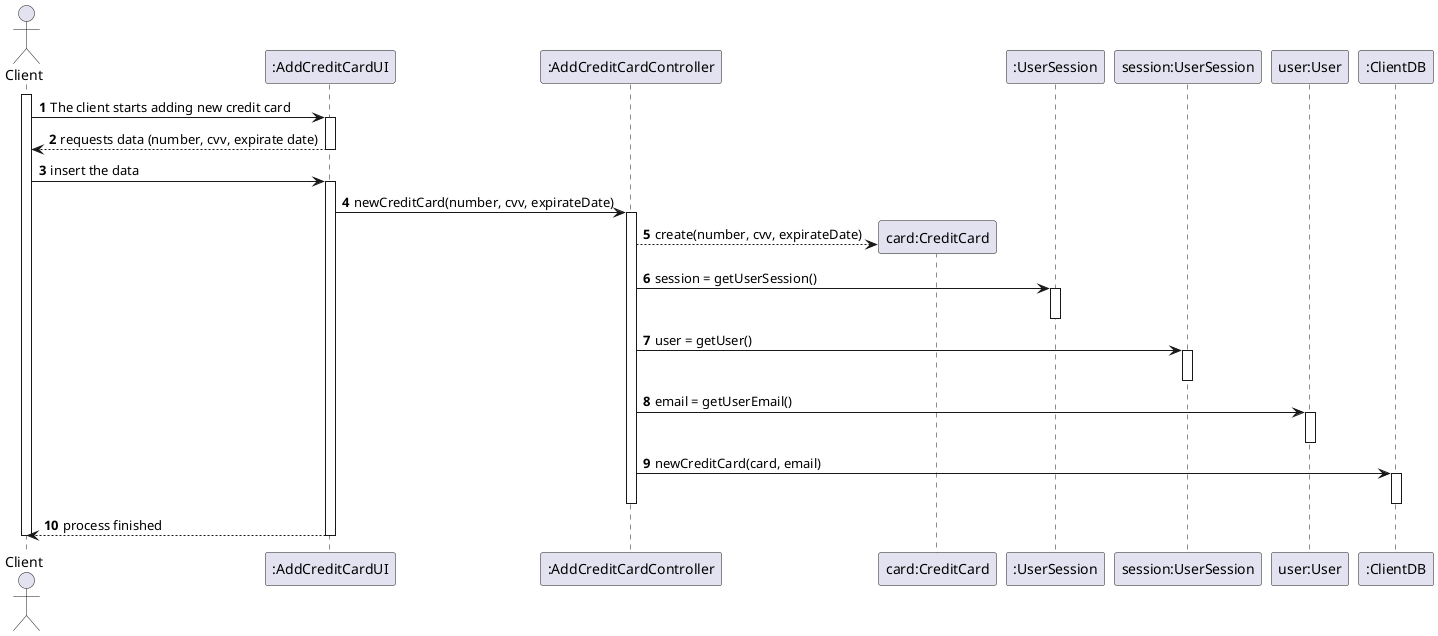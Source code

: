 @startuml
autonumber

actor "Client" as CLI

participant ":AddCreditCardUI" as UI
participant ":AddCreditCardController" as CTRL
participant "card:CreditCard" as CARD
participant ":UserSession" as US
participant "session:UserSession" as S
participant "user:User" as U
participant ":ClientDB" as DB


activate CLI
CLI -> UI: The client starts adding new credit card
activate UI

CLI <-- UI: requests data (number, cvv, expirate date)

deactivate UI

CLI -> UI: insert the data

activate UI

UI -> CTRL: newCreditCard(number, cvv, expirateDate)

activate CTRL



CTRL --> CARD**: create(number, cvv, expirateDate)

CTRL -> US: session = getUserSession()
activate US
deactivate US

CTRL -> S: user = getUser()

activate S
deactivate S
 CTRL -> U: email = getUserEmail()

 activate U
 deactivate U

 CTRL -> DB: newCreditCard(card, email)

 activate DB
 deactivate DB

 deactivate CTRL

 CLI <-- UI: process finished

 deactivate UI

 deactivate CLI






@enduml
